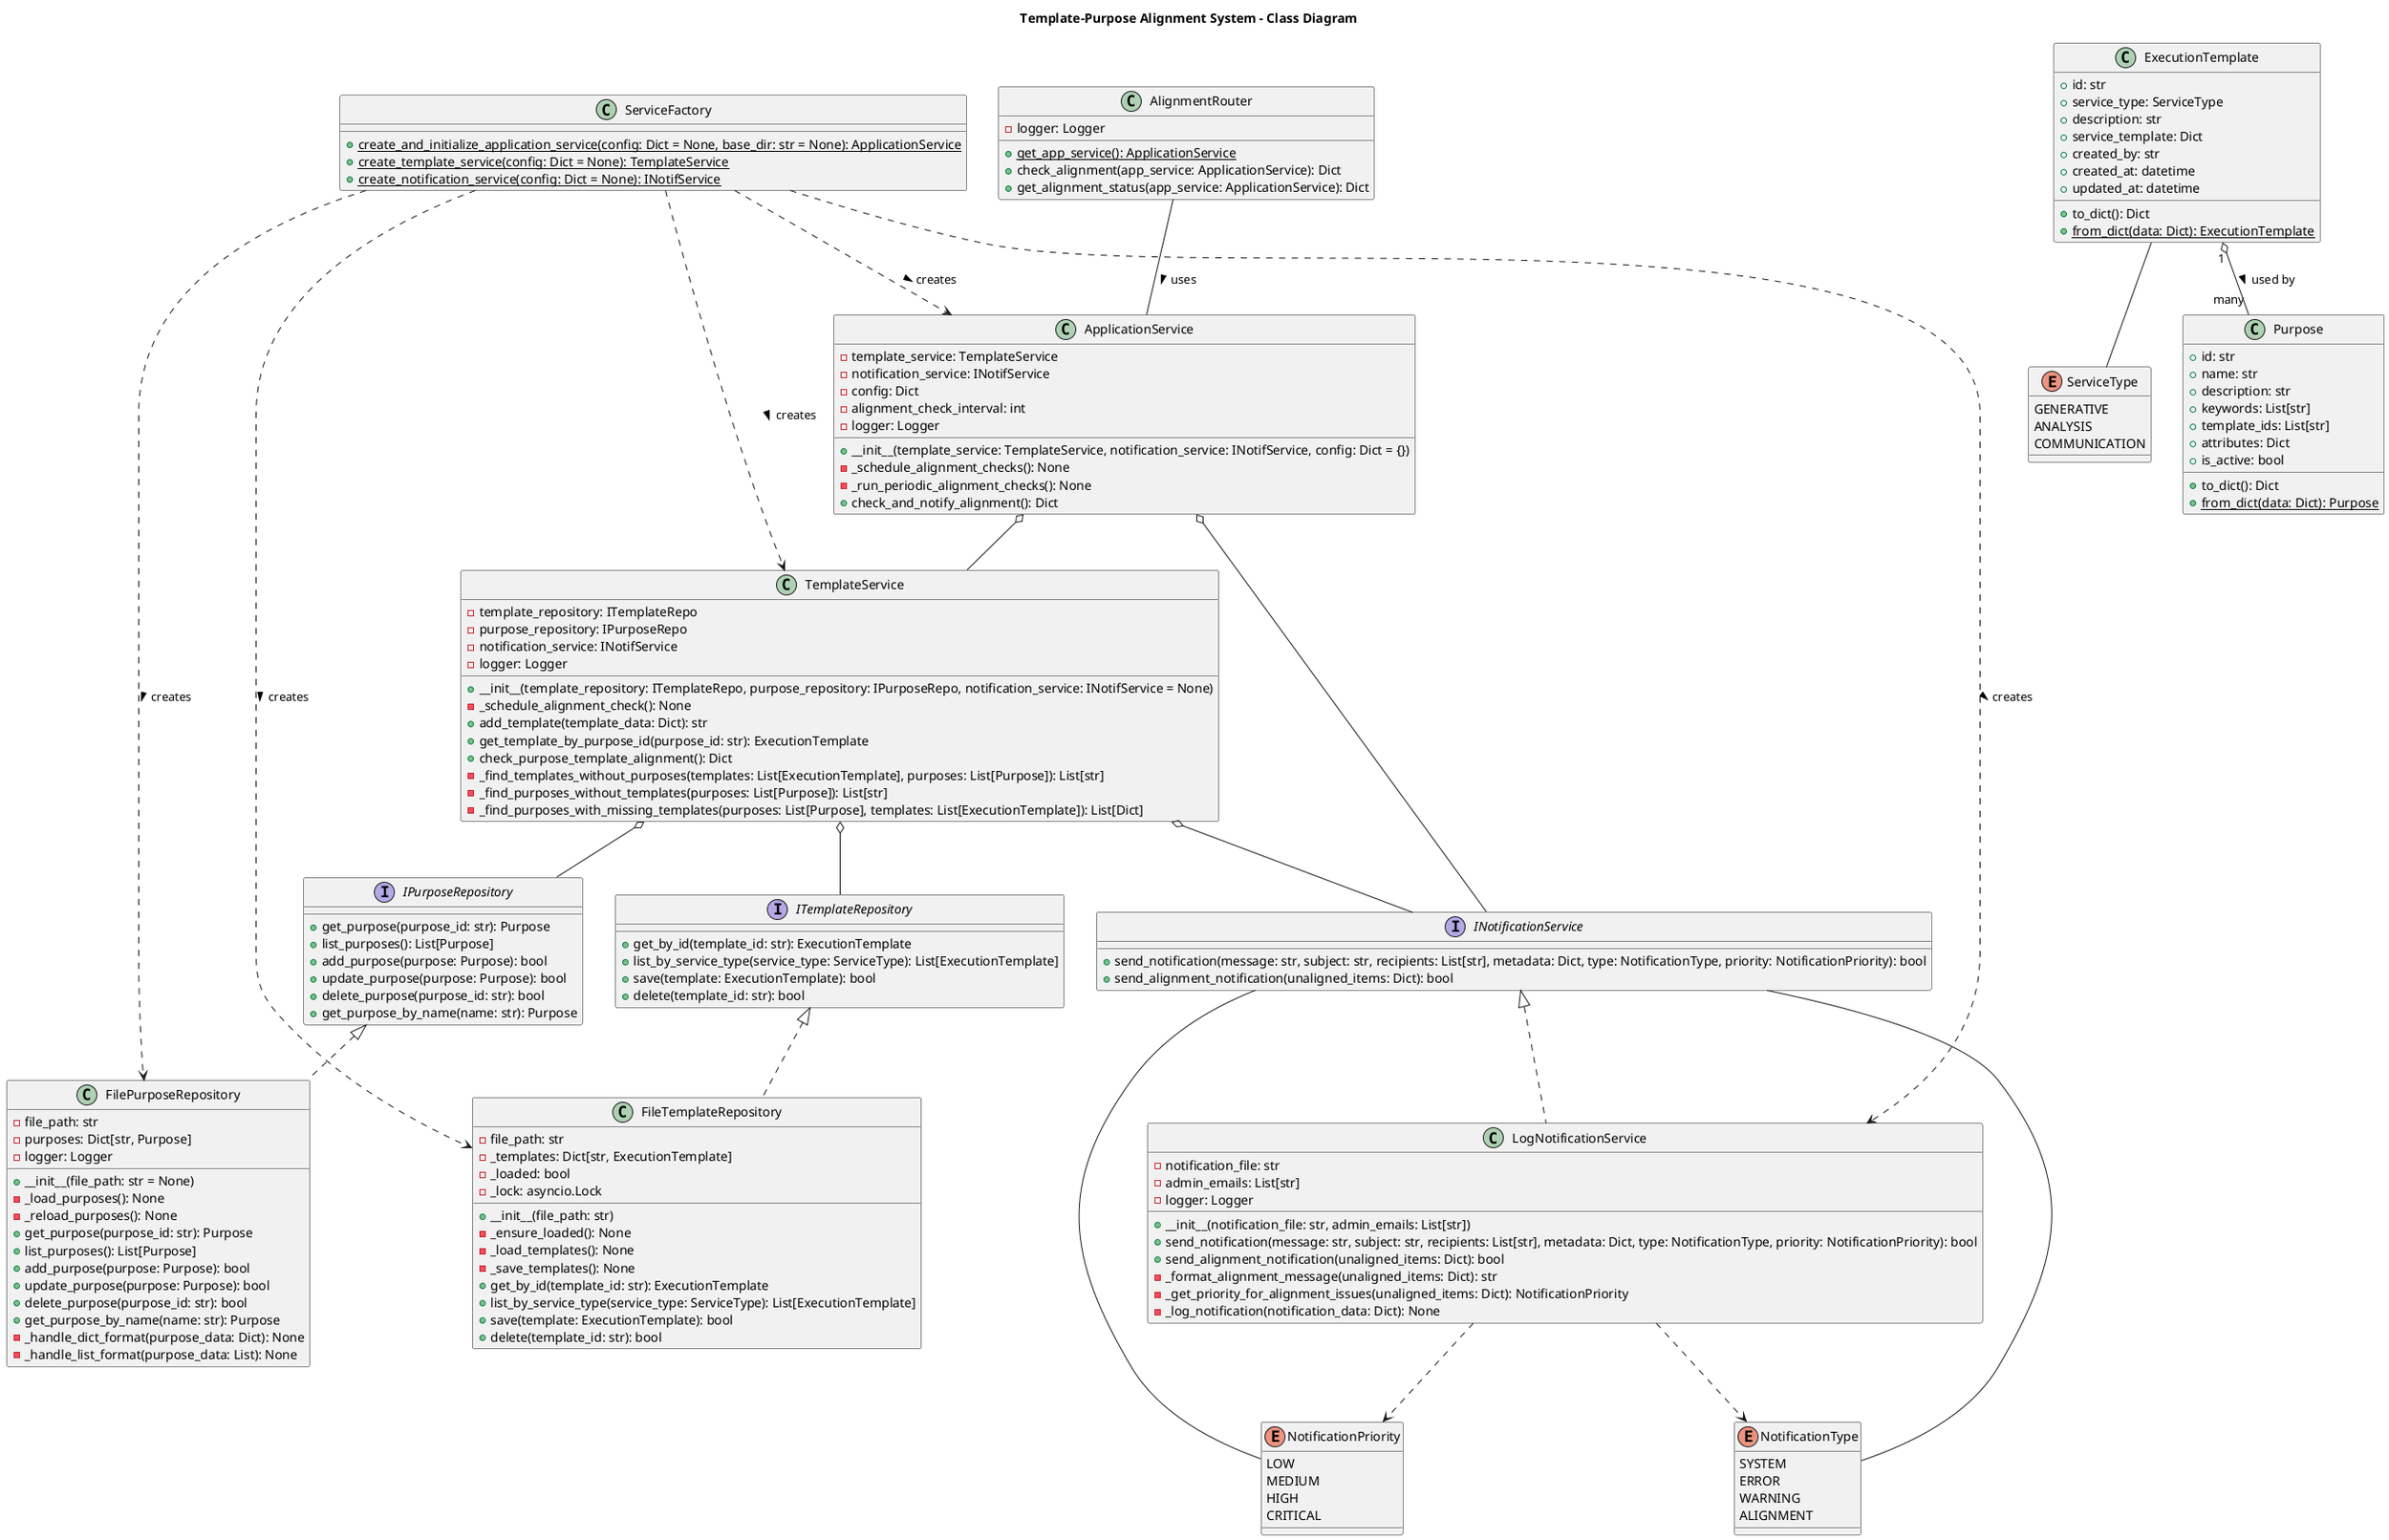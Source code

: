 @startuml Template Purpose Alignment System - Classes

title "Template-Purpose Alignment System - Class Diagram"

' Define interfaces
interface "ITemplateRepository" as ITemplateRepo {
  +get_by_id(template_id: str): ExecutionTemplate
  +list_by_service_type(service_type: ServiceType): List[ExecutionTemplate]
  +save(template: ExecutionTemplate): bool
  +delete(template_id: str): bool
}

interface "IPurposeRepository" as IPurposeRepo {
  +get_purpose(purpose_id: str): Purpose
  +list_purposes(): List[Purpose]
  +add_purpose(purpose: Purpose): bool
  +update_purpose(purpose: Purpose): bool
  +delete_purpose(purpose_id: str): bool
  +get_purpose_by_name(name: str): Purpose
}

interface "INotificationService" as INotifService {
  +send_notification(message: str, subject: str, recipients: List[str], metadata: Dict, type: NotificationType, priority: NotificationPriority): bool
  +send_alignment_notification(unaligned_items: Dict): bool
}

' Define enums
enum "NotificationType" as NotifType {
  SYSTEM
  ERROR
  WARNING
  ALIGNMENT
}

enum "NotificationPriority" as NotifPriority {
  LOW
  MEDIUM
  HIGH
  CRITICAL
}

enum "ServiceType" as SvcType {
  GENERATIVE
  ANALYSIS
  COMMUNICATION
}

' Define classes
class "ExecutionTemplate" as Template {
  +id: str
  +service_type: ServiceType
  +description: str
  +service_template: Dict
  +created_by: str
  +created_at: datetime
  +updated_at: datetime
  +to_dict(): Dict
  +{static} from_dict(data: Dict): ExecutionTemplate
}

class "Purpose" as Purpose {
  +id: str
  +name: str
  +description: str
  +keywords: List[str]
  +template_ids: List[str]
  +attributes: Dict
  +is_active: bool
  +to_dict(): Dict
  +{static} from_dict(data: Dict): Purpose
}

class "FileTemplateRepository" as FileTemplateRepo {
  -file_path: str
  -_templates: Dict[str, ExecutionTemplate]
  -_loaded: bool
  -_lock: asyncio.Lock
  +__init__(file_path: str)
  -_ensure_loaded(): None
  -_load_templates(): None
  -_save_templates(): None
  +get_by_id(template_id: str): ExecutionTemplate
  +list_by_service_type(service_type: ServiceType): List[ExecutionTemplate]
  +save(template: ExecutionTemplate): bool
  +delete(template_id: str): bool
}

class "FilePurposeRepository" as FilePurposeRepo {
  -file_path: str
  -purposes: Dict[str, Purpose]
  -logger: Logger
  +__init__(file_path: str = None)
  -_load_purposes(): None
  -_reload_purposes(): None
  +get_purpose(purpose_id: str): Purpose
  +list_purposes(): List[Purpose]
  +add_purpose(purpose: Purpose): bool
  +update_purpose(purpose: Purpose): bool
  +delete_purpose(purpose_id: str): bool
  +get_purpose_by_name(name: str): Purpose
  -_handle_dict_format(purpose_data: Dict): None
  -_handle_list_format(purpose_data: List): None
}

class "LogNotificationService" as LogNotifService {
  -notification_file: str
  -admin_emails: List[str]
  -logger: Logger
  +__init__(notification_file: str, admin_emails: List[str])
  +send_notification(message: str, subject: str, recipients: List[str], metadata: Dict, type: NotificationType, priority: NotificationPriority): bool
  +send_alignment_notification(unaligned_items: Dict): bool
  -_format_alignment_message(unaligned_items: Dict): str
  -_get_priority_for_alignment_issues(unaligned_items: Dict): NotificationPriority
  -_log_notification(notification_data: Dict): None
}

class "TemplateService" as TemplateService {
  -template_repository: ITemplateRepo
  -purpose_repository: IPurposeRepo
  -notification_service: INotifService
  -logger: Logger
  +__init__(template_repository: ITemplateRepo, purpose_repository: IPurposeRepo, notification_service: INotifService = None)
  -_schedule_alignment_check(): None
  +add_template(template_data: Dict): str
  +get_template_by_purpose_id(purpose_id: str): ExecutionTemplate
  +check_purpose_template_alignment(): Dict
  -_find_templates_without_purposes(templates: List[ExecutionTemplate], purposes: List[Purpose]): List[str]
  -_find_purposes_without_templates(purposes: List[Purpose]): List[str]
  -_find_purposes_with_missing_templates(purposes: List[Purpose], templates: List[ExecutionTemplate]): List[Dict]
}

class "ApplicationService" as AppService {
  -template_service: TemplateService
  -notification_service: INotifService
  -config: Dict
  -alignment_check_interval: int
  -logger: Logger
  +__init__(template_service: TemplateService, notification_service: INotifService, config: Dict = {})
  -_schedule_alignment_checks(): None
  -_run_periodic_alignment_checks(): None
  +check_and_notify_alignment(): Dict
}

class "AlignmentRouter" as AlignmentRouter {
  -logger: Logger
  +{static} get_app_service(): ApplicationService
  +check_alignment(app_service: ApplicationService): Dict
  +get_alignment_status(app_service: ApplicationService): Dict
}

class "ServiceFactory" as ServiceFactory {
  +{static} create_and_initialize_application_service(config: Dict = None, base_dir: str = None): ApplicationService
  +{static} create_template_service(config: Dict = None): TemplateService
  +{static} create_notification_service(config: Dict = None): INotifService
}

' Define relationships
ITemplateRepo <|.. FileTemplateRepo
IPurposeRepo <|.. FilePurposeRepo
INotifService <|.. LogNotifService

Template -- SvcType
Template "1" o-- "many" Purpose : used by >

AppService o-- TemplateService
AppService o-- INotifService

AlignmentRouter -- AppService : uses >
ServiceFactory ..> AppService : creates >
ServiceFactory ..> TemplateService : creates >
ServiceFactory ..> FileTemplateRepo : creates >
ServiceFactory ..> FilePurposeRepo : creates >
ServiceFactory ..> LogNotifService : creates >

TemplateService o-- ITemplateRepo
TemplateService o-- IPurposeRepo
TemplateService o-- INotifService

INotifService -- NotifType
INotifService -- NotifPriority

LogNotifService ..> NotifType
LogNotifService ..> NotifPriority

@enduml 